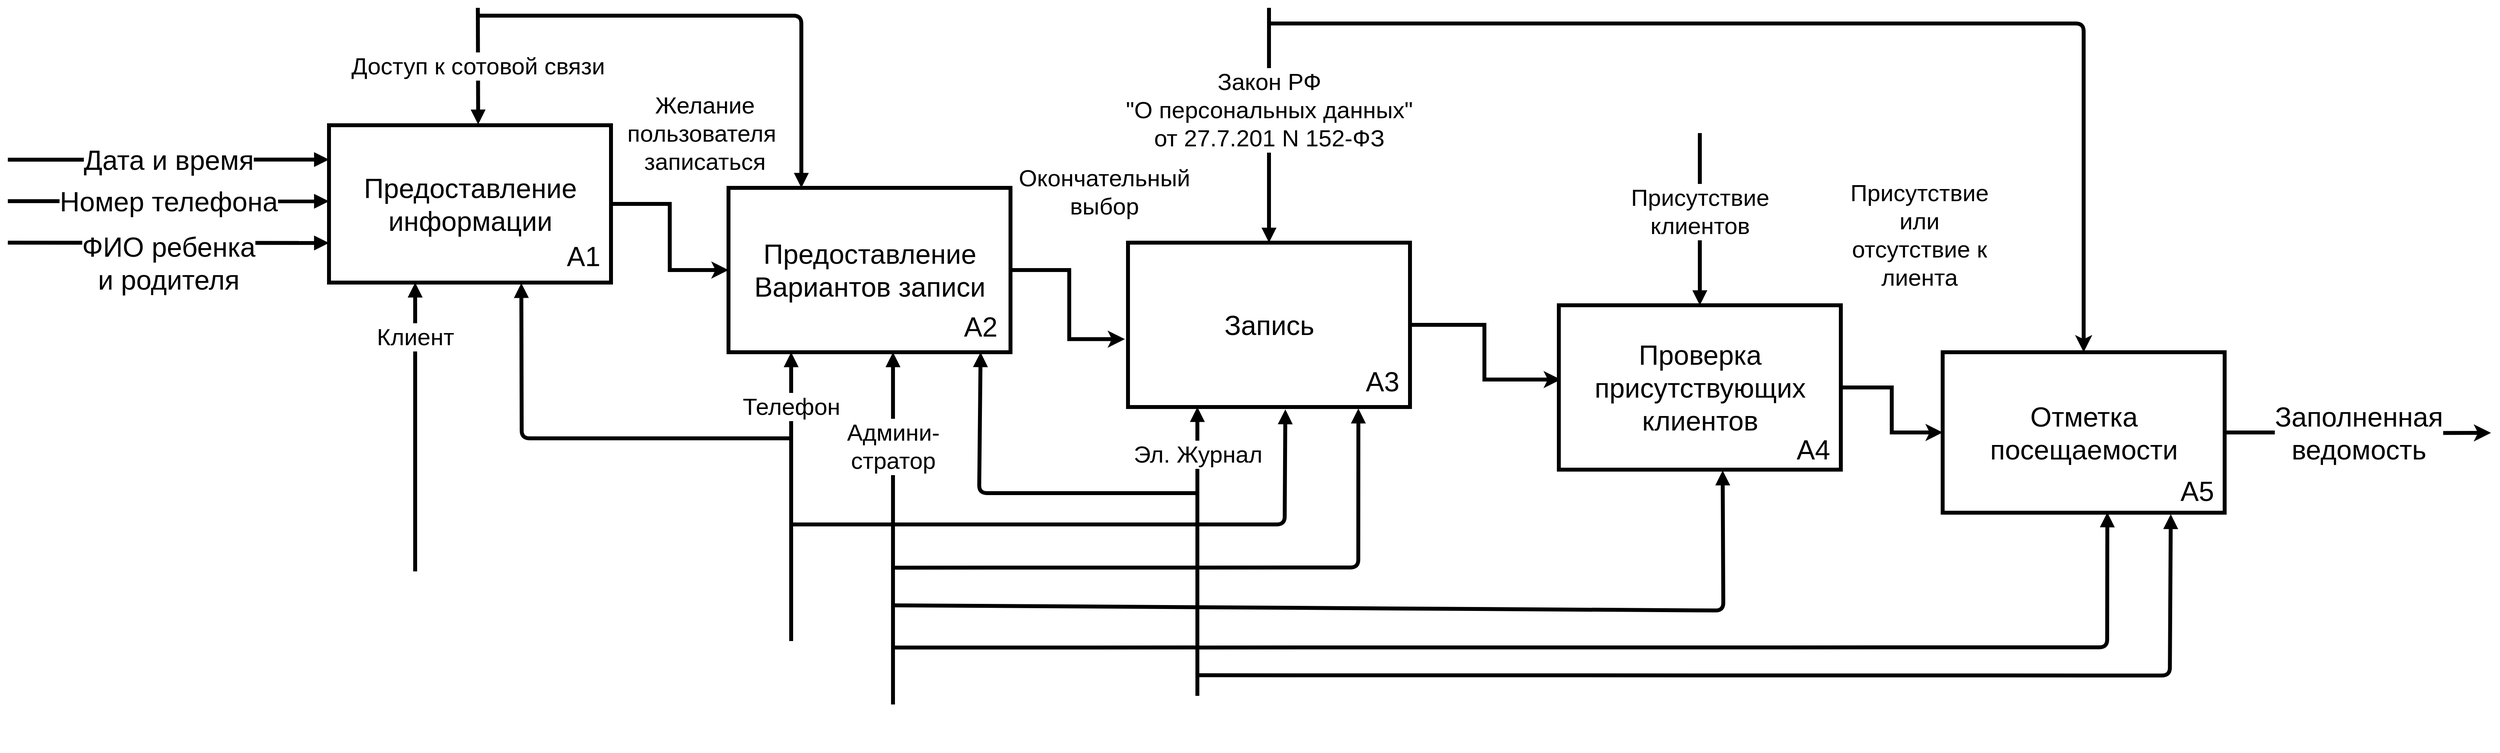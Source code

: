 <mxfile version="13.2.6" type="github">
  <diagram id="r2WOxa1OTgLHFSzW5tOL" name="Page-1">
    <mxGraphModel dx="3243" dy="2671" grid="1" gridSize="10" guides="1" tooltips="1" connect="1" arrows="1" fold="1" page="1" pageScale="1" pageWidth="827" pageHeight="1169" math="0" shadow="0">
      <root>
        <mxCell id="0" />
        <mxCell id="1" parent="0" />
        <mxCell id="XJdaQYIrMkw_D2AOIKlU-45" style="edgeStyle=orthogonalEdgeStyle;rounded=0;orthogonalLoop=1;jettySize=auto;html=1;entryX=0;entryY=0.5;entryDx=0;entryDy=0;fontSize=35;strokeWidth=5;" edge="1" parent="1" source="XJdaQYIrMkw_D2AOIKlU-33" target="XJdaQYIrMkw_D2AOIKlU-34">
          <mxGeometry relative="1" as="geometry" />
        </mxCell>
        <mxCell id="XJdaQYIrMkw_D2AOIKlU-33" value="&lt;font style=&quot;font-size: 35px;&quot;&gt;Предоставление&lt;br style=&quot;font-size: 35px;&quot;&gt;информации&lt;br style=&quot;font-size: 35px;&quot;&gt;&lt;/font&gt;" style="html=1;strokeWidth=5;fontSize=35;" vertex="1" parent="1">
          <mxGeometry x="-30" y="1370" width="360" height="201" as="geometry" />
        </mxCell>
        <mxCell id="XJdaQYIrMkw_D2AOIKlU-51" style="edgeStyle=orthogonalEdgeStyle;rounded=0;orthogonalLoop=1;jettySize=auto;html=1;entryX=-0.011;entryY=0.587;entryDx=0;entryDy=0;entryPerimeter=0;strokeWidth=5;fontSize=35;" edge="1" parent="1" source="XJdaQYIrMkw_D2AOIKlU-34" target="XJdaQYIrMkw_D2AOIKlU-50">
          <mxGeometry relative="1" as="geometry" />
        </mxCell>
        <mxCell id="XJdaQYIrMkw_D2AOIKlU-34" value="&lt;font style=&quot;font-size: 35px;&quot;&gt;Предоставление&lt;br style=&quot;font-size: 35px;&quot;&gt;Вариантов записи&lt;br style=&quot;font-size: 35px;&quot;&gt;&lt;/font&gt;" style="html=1;strokeWidth=5;fontSize=35;" vertex="1" parent="1">
          <mxGeometry x="480" y="1450" width="360" height="210" as="geometry" />
        </mxCell>
        <mxCell id="XJdaQYIrMkw_D2AOIKlU-64" style="edgeStyle=orthogonalEdgeStyle;rounded=0;orthogonalLoop=1;jettySize=auto;html=1;entryX=0;entryY=0.5;entryDx=0;entryDy=0;strokeWidth=5;fontSize=35;" edge="1" parent="1" source="XJdaQYIrMkw_D2AOIKlU-36" target="XJdaQYIrMkw_D2AOIKlU-38">
          <mxGeometry relative="1" as="geometry" />
        </mxCell>
        <mxCell id="XJdaQYIrMkw_D2AOIKlU-36" value="&lt;div style=&quot;font-size: 35px;&quot;&gt;&lt;font style=&quot;font-size: 35px;&quot;&gt;Проверка &lt;br style=&quot;font-size: 35px;&quot;&gt;&lt;/font&gt;&lt;/div&gt;&lt;div style=&quot;font-size: 35px;&quot;&gt;&lt;font style=&quot;font-size: 35px;&quot;&gt;присутствующих&lt;/font&gt;&lt;/div&gt;&lt;div style=&quot;font-size: 35px;&quot;&gt;&lt;font style=&quot;font-size: 35px;&quot;&gt;клиентов&lt;br style=&quot;font-size: 35px;&quot;&gt;&lt;/font&gt;&lt;/div&gt;" style="html=1;strokeWidth=5;fontSize=35;" vertex="1" parent="1">
          <mxGeometry x="1540" y="1600" width="360" height="210" as="geometry" />
        </mxCell>
        <mxCell id="XJdaQYIrMkw_D2AOIKlU-37" value="" style="group;fontSize=35;" vertex="1" connectable="0" parent="1">
          <mxGeometry x="2000" y="1660" width="360" height="205" as="geometry" />
        </mxCell>
        <mxCell id="XJdaQYIrMkw_D2AOIKlU-38" value="&lt;div style=&quot;font-size: 35px;&quot;&gt;&lt;font style=&quot;font-size: 35px;&quot;&gt;Отметка &lt;br style=&quot;font-size: 35px;&quot;&gt;&lt;/font&gt;&lt;/div&gt;&lt;div style=&quot;font-size: 35px;&quot;&gt;&lt;font style=&quot;font-size: 35px;&quot;&gt;посещаемости&lt;br style=&quot;font-size: 35px;&quot;&gt;&lt;/font&gt;&lt;/div&gt;" style="html=1;strokeWidth=5;fontSize=35;" vertex="1" parent="XJdaQYIrMkw_D2AOIKlU-37">
          <mxGeometry x="30" width="360" height="205.0" as="geometry" />
        </mxCell>
        <mxCell id="XJdaQYIrMkw_D2AOIKlU-39" value="&lt;br style=&quot;font-size: 35px;&quot;&gt;&lt;font style=&quot;font-size: 35px;&quot;&gt;А5&lt;/font&gt;" style="text;html=1;strokeColor=none;fillColor=none;align=center;verticalAlign=middle;whiteSpace=wrap;rounded=0;fontSize=35;" vertex="1" parent="XJdaQYIrMkw_D2AOIKlU-37">
          <mxGeometry x="330" y="130" width="50" height="51.25" as="geometry" />
        </mxCell>
        <mxCell id="XJdaQYIrMkw_D2AOIKlU-40" value="&lt;font style=&quot;font-size: 35px;&quot;&gt;&lt;font style=&quot;font-size: 35px;&quot;&gt;Дата и время&lt;/font&gt;&lt;br style=&quot;font-size: 35px;&quot;&gt;&lt;/font&gt;" style="endArrow=block;endFill=1;endSize=6;html=1;strokeWidth=5;entryX=0;entryY=0.167;entryDx=0;entryDy=0;entryPerimeter=0;fontSize=35;" edge="1" parent="1">
          <mxGeometry width="100" relative="1" as="geometry">
            <mxPoint x="-440" y="1414" as="sourcePoint" />
            <mxPoint x="-30.0" y="1413.86" as="targetPoint" />
          </mxGeometry>
        </mxCell>
        <mxCell id="XJdaQYIrMkw_D2AOIKlU-41" value="&lt;font style=&quot;font-size: 35px;&quot;&gt;&lt;font style=&quot;font-size: 35px;&quot;&gt;Номер телефона&lt;/font&gt;&lt;br style=&quot;font-size: 35px;&quot;&gt;&lt;/font&gt;" style="endArrow=block;endFill=1;endSize=6;html=1;strokeWidth=5;entryX=0;entryY=0.5;entryDx=0;entryDy=0;fontSize=35;" edge="1" parent="1">
          <mxGeometry width="100" relative="1" as="geometry">
            <mxPoint x="-440" y="1467" as="sourcePoint" />
            <mxPoint x="-30.0" y="1467.14" as="targetPoint" />
          </mxGeometry>
        </mxCell>
        <mxCell id="XJdaQYIrMkw_D2AOIKlU-42" value="&lt;div style=&quot;font-size: 35px;&quot;&gt;&lt;font style=&quot;font-size: 35px;&quot;&gt;&lt;font style=&quot;font-size: 35px;&quot;&gt;ФИО ребенка &lt;br style=&quot;font-size: 35px;&quot;&gt;&lt;/font&gt;&lt;/font&gt;&lt;/div&gt;&lt;div style=&quot;font-size: 35px;&quot;&gt;&lt;font style=&quot;font-size: 35px;&quot;&gt;&lt;font style=&quot;font-size: 35px;&quot;&gt;и родителя&lt;/font&gt;&lt;/font&gt;&lt;/div&gt;" style="endArrow=block;endFill=1;endSize=6;html=1;strokeWidth=5;entryX=0;entryY=0.833;entryDx=0;entryDy=0;entryPerimeter=0;fontSize=35;" edge="1" parent="1">
          <mxGeometry x="-0.001" y="-26" width="100" relative="1" as="geometry">
            <mxPoint x="-440" y="1520" as="sourcePoint" />
            <mxPoint x="-30.0" y="1520.42" as="targetPoint" />
            <mxPoint as="offset" />
          </mxGeometry>
        </mxCell>
        <mxCell id="XJdaQYIrMkw_D2AOIKlU-43" value="&lt;font style=&quot;font-size: 30px;&quot;&gt;Клиент&lt;/font&gt;" style="endArrow=block;endFill=1;endSize=6;html=1;strokeWidth=5;entryX=0.471;entryY=1.003;entryDx=0;entryDy=0;entryPerimeter=0;fontSize=30;" edge="1" parent="1">
          <mxGeometry x="0.626" width="100" relative="1" as="geometry">
            <mxPoint x="80" y="1940" as="sourcePoint" />
            <mxPoint x="80.0" y="1571.0" as="targetPoint" />
            <mxPoint as="offset" />
          </mxGeometry>
        </mxCell>
        <mxCell id="XJdaQYIrMkw_D2AOIKlU-46" value="&lt;span style=&quot;font-size: 30px&quot;&gt;Желание пользователя&amp;nbsp;&lt;br style=&quot;font-size: 30px;&quot;&gt;записаться&lt;br style=&quot;font-size: 30px;&quot;&gt;&lt;/span&gt;" style="text;html=1;strokeColor=none;fillColor=none;align=center;verticalAlign=middle;whiteSpace=wrap;rounded=0;fontSize=30;" vertex="1" parent="1">
          <mxGeometry x="350" y="1330" width="200" height="100" as="geometry" />
        </mxCell>
        <mxCell id="XJdaQYIrMkw_D2AOIKlU-47" value="&lt;font style=&quot;font-size: 30px;&quot;&gt;&lt;font style=&quot;font-size: 30px;&quot;&gt;Доступ к сотовой связи&lt;/font&gt;&lt;br style=&quot;font-size: 30px;&quot;&gt;&lt;/font&gt;" style="endArrow=block;endFill=1;endSize=6;html=1;strokeWidth=5;entryX=0.467;entryY=-0.006;entryDx=0;entryDy=0;entryPerimeter=0;fontSize=30;" edge="1" parent="1">
          <mxGeometry width="100" relative="1" as="geometry">
            <mxPoint x="160" y="1220" as="sourcePoint" />
            <mxPoint x="160.44" y="1369.04" as="targetPoint" />
          </mxGeometry>
        </mxCell>
        <mxCell id="XJdaQYIrMkw_D2AOIKlU-48" value="&lt;font style=&quot;font-size: 30px;&quot;&gt;&lt;br style=&quot;font-size: 30px;&quot;&gt;&lt;/font&gt;" style="endArrow=block;endFill=1;endSize=6;html=1;strokeWidth=5;fontSize=30;" edge="1" parent="1">
          <mxGeometry x="-0.222" y="-80" width="100" relative="1" as="geometry">
            <mxPoint x="161" y="1230" as="sourcePoint" />
            <mxPoint x="573" y="1450" as="targetPoint" />
            <Array as="points">
              <mxPoint x="241" y="1230" />
              <mxPoint x="573" y="1230" />
            </Array>
            <mxPoint as="offset" />
          </mxGeometry>
        </mxCell>
        <mxCell id="XJdaQYIrMkw_D2AOIKlU-59" style="edgeStyle=orthogonalEdgeStyle;rounded=0;orthogonalLoop=1;jettySize=auto;html=1;entryX=0.007;entryY=0.452;entryDx=0;entryDy=0;entryPerimeter=0;strokeWidth=5;fontSize=35;" edge="1" parent="1" source="XJdaQYIrMkw_D2AOIKlU-50" target="XJdaQYIrMkw_D2AOIKlU-36">
          <mxGeometry relative="1" as="geometry" />
        </mxCell>
        <mxCell id="XJdaQYIrMkw_D2AOIKlU-50" value="&lt;font style=&quot;font-size: 35px;&quot;&gt;Запись&lt;br style=&quot;font-size: 35px;&quot;&gt;&lt;/font&gt;" style="html=1;strokeWidth=5;fontSize=35;" vertex="1" parent="1">
          <mxGeometry x="990" y="1520" width="360" height="210" as="geometry" />
        </mxCell>
        <mxCell id="XJdaQYIrMkw_D2AOIKlU-53" value="&lt;font style=&quot;font-size: 30px&quot;&gt;Окончательный выбор&lt;/font&gt;" style="text;html=1;strokeColor=none;fillColor=none;align=center;verticalAlign=middle;whiteSpace=wrap;rounded=0;fontSize=30;" vertex="1" parent="1">
          <mxGeometry x="860" y="1420" width="200" height="70" as="geometry" />
        </mxCell>
        <mxCell id="XJdaQYIrMkw_D2AOIKlU-54" value="&lt;font style=&quot;font-size: 30px&quot;&gt;Телефон&lt;/font&gt;" style="endArrow=block;endFill=1;endSize=6;html=1;strokeWidth=5;entryX=0.471;entryY=1.003;entryDx=0;entryDy=0;entryPerimeter=0;fontSize=30;" edge="1" parent="1">
          <mxGeometry x="0.626" width="100" relative="1" as="geometry">
            <mxPoint x="560" y="2029" as="sourcePoint" />
            <mxPoint x="560" y="1660" as="targetPoint" />
            <mxPoint as="offset" />
          </mxGeometry>
        </mxCell>
        <mxCell id="XJdaQYIrMkw_D2AOIKlU-55" value="&lt;font style=&quot;font-size: 30px;&quot;&gt;&lt;br style=&quot;font-size: 30px;&quot;&gt;&lt;/font&gt;" style="endArrow=block;endFill=1;endSize=6;html=1;strokeWidth=5;fontSize=30;entryX=0.682;entryY=1.003;entryDx=0;entryDy=0;entryPerimeter=0;" edge="1" parent="1" target="XJdaQYIrMkw_D2AOIKlU-33">
          <mxGeometry x="-0.222" y="-80" width="100" relative="1" as="geometry">
            <mxPoint x="560" y="1770" as="sourcePoint" />
            <mxPoint x="442" y="2030" as="targetPoint" />
            <Array as="points">
              <mxPoint x="420" y="1770" />
              <mxPoint x="216" y="1770" />
            </Array>
            <mxPoint as="offset" />
          </mxGeometry>
        </mxCell>
        <mxCell id="XJdaQYIrMkw_D2AOIKlU-56" value="&lt;div&gt;&lt;font style=&quot;font-size: 30px&quot;&gt;Админи-&lt;/font&gt;&lt;/div&gt;&lt;div&gt;&lt;font style=&quot;font-size: 30px&quot;&gt;стратор&lt;/font&gt;&lt;/div&gt;" style="endArrow=block;endFill=1;endSize=6;html=1;strokeWidth=5;entryX=0.471;entryY=1.003;entryDx=0;entryDy=0;entryPerimeter=0;fontSize=30;" edge="1" parent="1">
          <mxGeometry x="0.467" width="100" relative="1" as="geometry">
            <mxPoint x="690" y="2110" as="sourcePoint" />
            <mxPoint x="690" y="1660" as="targetPoint" />
            <mxPoint as="offset" />
          </mxGeometry>
        </mxCell>
        <mxCell id="XJdaQYIrMkw_D2AOIKlU-57" value="Эл. Журнал" style="endArrow=block;endFill=1;endSize=6;html=1;strokeWidth=5;entryX=0.471;entryY=1.003;entryDx=0;entryDy=0;entryPerimeter=0;fontSize=30;" edge="1" parent="1">
          <mxGeometry x="0.675" width="100" relative="1" as="geometry">
            <mxPoint x="1078.57" y="2099" as="sourcePoint" />
            <mxPoint x="1078.57" y="1730" as="targetPoint" />
            <mxPoint as="offset" />
          </mxGeometry>
        </mxCell>
        <mxCell id="XJdaQYIrMkw_D2AOIKlU-58" value="&lt;font style=&quot;font-size: 30px;&quot;&gt;&lt;br style=&quot;font-size: 30px;&quot;&gt;&lt;/font&gt;" style="endArrow=block;endFill=1;endSize=6;html=1;strokeWidth=5;fontSize=30;entryX=0.894;entryY=1;entryDx=0;entryDy=0;entryPerimeter=0;" edge="1" parent="1" target="XJdaQYIrMkw_D2AOIKlU-34">
          <mxGeometry x="-0.222" y="-80" width="100" relative="1" as="geometry">
            <mxPoint x="1080" y="1840" as="sourcePoint" />
            <mxPoint x="735.52" y="1740.003" as="targetPoint" />
            <Array as="points">
              <mxPoint x="800" y="1840" />
            </Array>
            <mxPoint as="offset" />
          </mxGeometry>
        </mxCell>
        <mxCell id="XJdaQYIrMkw_D2AOIKlU-61" value="&lt;font style=&quot;font-size: 30px;&quot;&gt;&lt;div style=&quot;font-size: 30px;&quot;&gt;Закон РФ&lt;/div&gt;&lt;div style=&quot;font-size: 30px;&quot;&gt;&quot;О персональных данных&quot;&lt;/div&gt;&lt;div style=&quot;font-size: 30px;&quot;&gt;от 27.7.201 N 152-ФЗ&lt;/div&gt;&lt;/font&gt;" style="endArrow=block;endFill=1;endSize=6;html=1;strokeWidth=5;entryX=0.5;entryY=0;entryDx=0;entryDy=0;fontSize=30;" edge="1" parent="1" target="XJdaQYIrMkw_D2AOIKlU-50">
          <mxGeometry x="-0.133" width="100" relative="1" as="geometry">
            <mxPoint x="1170" y="1220" as="sourcePoint" />
            <mxPoint x="1169.01" y="1509.52" as="targetPoint" />
            <mxPoint as="offset" />
          </mxGeometry>
        </mxCell>
        <mxCell id="XJdaQYIrMkw_D2AOIKlU-63" value="&lt;div&gt;&lt;font style=&quot;font-size: 30px&quot;&gt;Присутствие &lt;br&gt;&lt;/font&gt;&lt;/div&gt;&lt;div&gt;&lt;font style=&quot;font-size: 30px&quot;&gt;клиентов &lt;/font&gt;&lt;/div&gt;" style="endArrow=block;endFill=1;endSize=6;html=1;strokeWidth=5;entryX=0.5;entryY=0;entryDx=0;entryDy=0;fontSize=30;" edge="1" parent="1" target="XJdaQYIrMkw_D2AOIKlU-36">
          <mxGeometry x="-0.091" width="100" relative="1" as="geometry">
            <mxPoint x="1720" y="1380" as="sourcePoint" />
            <mxPoint x="1770.0" y="1600.005" as="targetPoint" />
            <mxPoint as="offset" />
            <Array as="points" />
          </mxGeometry>
        </mxCell>
        <mxCell id="XJdaQYIrMkw_D2AOIKlU-65" value="&lt;div&gt;Присутствие &lt;br&gt;&lt;/div&gt;&lt;div&gt;или &lt;br&gt;&lt;/div&gt;&lt;div&gt;отсутствие к&lt;/div&gt;&lt;div&gt;лиента&lt;/div&gt;" style="edgeLabel;html=1;align=center;verticalAlign=middle;resizable=0;points=[];fontSize=30;" vertex="1" connectable="0" parent="1">
          <mxGeometry x="2000" y="1510.0" as="geometry" />
        </mxCell>
        <mxCell id="XJdaQYIrMkw_D2AOIKlU-66" value="" style="endArrow=classic;html=1;strokeWidth=5;fontSize=35;entryX=0.5;entryY=0;entryDx=0;entryDy=0;" edge="1" parent="1" target="XJdaQYIrMkw_D2AOIKlU-38">
          <mxGeometry width="50" height="50" relative="1" as="geometry">
            <mxPoint x="1170" y="1240" as="sourcePoint" />
            <mxPoint x="1490" y="1000" as="targetPoint" />
            <Array as="points">
              <mxPoint x="2210" y="1240" />
            </Array>
          </mxGeometry>
        </mxCell>
        <mxCell id="XJdaQYIrMkw_D2AOIKlU-67" style="edgeStyle=orthogonalEdgeStyle;rounded=0;orthogonalLoop=1;jettySize=auto;html=1;strokeWidth=5;fontSize=35;" edge="1" parent="1" source="XJdaQYIrMkw_D2AOIKlU-38">
          <mxGeometry relative="1" as="geometry">
            <mxPoint x="2730" y="1763" as="targetPoint" />
          </mxGeometry>
        </mxCell>
        <mxCell id="XJdaQYIrMkw_D2AOIKlU-68" value="&lt;div&gt;Заполненная&lt;/div&gt;&lt;div&gt;ведомость&lt;br&gt;&lt;/div&gt;" style="edgeLabel;html=1;align=center;verticalAlign=middle;resizable=0;points=[];fontSize=35;" vertex="1" connectable="0" parent="XJdaQYIrMkw_D2AOIKlU-67">
          <mxGeometry x="0.237" y="4" relative="1" as="geometry">
            <mxPoint x="-39.6" y="3.5" as="offset" />
          </mxGeometry>
        </mxCell>
        <mxCell id="XJdaQYIrMkw_D2AOIKlU-69" value="&lt;br style=&quot;font-size: 35px&quot;&gt;&lt;font style=&quot;font-size: 35px&quot;&gt;А4&lt;/font&gt;" style="text;html=1;strokeColor=none;fillColor=none;align=center;verticalAlign=middle;whiteSpace=wrap;rounded=0;fontSize=35;" vertex="1" parent="1">
          <mxGeometry x="1840" y="1736.88" width="50" height="51.25" as="geometry" />
        </mxCell>
        <mxCell id="XJdaQYIrMkw_D2AOIKlU-70" value="&lt;br style=&quot;font-size: 35px&quot;&gt;&lt;font style=&quot;font-size: 35px&quot;&gt;А3&lt;/font&gt;" style="text;html=1;strokeColor=none;fillColor=none;align=center;verticalAlign=middle;whiteSpace=wrap;rounded=0;fontSize=35;" vertex="1" parent="1">
          <mxGeometry x="1290" y="1650" width="50" height="51.25" as="geometry" />
        </mxCell>
        <mxCell id="XJdaQYIrMkw_D2AOIKlU-71" value="&lt;br style=&quot;font-size: 35px&quot;&gt;&lt;font style=&quot;font-size: 35px&quot;&gt;А2&lt;/font&gt;" style="text;html=1;strokeColor=none;fillColor=none;align=center;verticalAlign=middle;whiteSpace=wrap;rounded=0;fontSize=35;" vertex="1" parent="1">
          <mxGeometry x="777" y="1580" width="50" height="51.25" as="geometry" />
        </mxCell>
        <mxCell id="XJdaQYIrMkw_D2AOIKlU-72" value="&lt;br style=&quot;font-size: 35px&quot;&gt;&lt;font style=&quot;font-size: 35px&quot;&gt;А1&lt;/font&gt;" style="text;html=1;strokeColor=none;fillColor=none;align=center;verticalAlign=middle;whiteSpace=wrap;rounded=0;fontSize=35;" vertex="1" parent="1">
          <mxGeometry x="270" y="1490" width="50" height="51.25" as="geometry" />
        </mxCell>
        <mxCell id="XJdaQYIrMkw_D2AOIKlU-73" value="&lt;font style=&quot;font-size: 30px;&quot;&gt;&lt;br style=&quot;font-size: 30px;&quot;&gt;&lt;/font&gt;" style="endArrow=block;endFill=1;endSize=6;html=1;strokeWidth=5;fontSize=30;entryX=0.558;entryY=1.014;entryDx=0;entryDy=0;entryPerimeter=0;" edge="1" parent="1" target="XJdaQYIrMkw_D2AOIKlU-50">
          <mxGeometry x="-0.222" y="-80" width="100" relative="1" as="geometry">
            <mxPoint x="560" y="1880" as="sourcePoint" />
            <mxPoint x="610" y="1990.003" as="targetPoint" />
            <Array as="points">
              <mxPoint x="1190" y="1880" />
            </Array>
            <mxPoint as="offset" />
          </mxGeometry>
        </mxCell>
        <mxCell id="XJdaQYIrMkw_D2AOIKlU-74" value="&lt;font style=&quot;font-size: 30px;&quot;&gt;&lt;br style=&quot;font-size: 30px;&quot;&gt;&lt;/font&gt;" style="endArrow=block;endFill=1;endSize=6;html=1;strokeWidth=5;fontSize=30;entryX=0.817;entryY=1.009;entryDx=0;entryDy=0;entryPerimeter=0;" edge="1" parent="1" target="XJdaQYIrMkw_D2AOIKlU-50">
          <mxGeometry x="-0.222" y="-80" width="100" relative="1" as="geometry">
            <mxPoint x="689.12" y="1935.19" as="sourcePoint" />
            <mxPoint x="1320.0" y="1788.13" as="targetPoint" />
            <Array as="points">
              <mxPoint x="1284" y="1935" />
            </Array>
            <mxPoint as="offset" />
          </mxGeometry>
        </mxCell>
        <mxCell id="XJdaQYIrMkw_D2AOIKlU-75" value="&lt;font style=&quot;font-size: 30px;&quot;&gt;&lt;br style=&quot;font-size: 30px;&quot;&gt;&lt;/font&gt;" style="endArrow=block;endFill=1;endSize=6;html=1;strokeWidth=5;fontSize=30;entryX=0.581;entryY=1.005;entryDx=0;entryDy=0;entryPerimeter=0;" edge="1" parent="1" target="XJdaQYIrMkw_D2AOIKlU-36">
          <mxGeometry x="-0.222" y="-80" width="100" relative="1" as="geometry">
            <mxPoint x="689.12" y="1983.3" as="sourcePoint" />
            <mxPoint x="1284.12" y="1780.0" as="targetPoint" />
            <Array as="points">
              <mxPoint x="1750" y="1990" />
            </Array>
            <mxPoint as="offset" />
          </mxGeometry>
        </mxCell>
        <mxCell id="XJdaQYIrMkw_D2AOIKlU-76" value="&lt;font style=&quot;font-size: 30px;&quot;&gt;&lt;br style=&quot;font-size: 30px;&quot;&gt;&lt;/font&gt;" style="endArrow=block;endFill=1;endSize=6;html=1;strokeWidth=5;fontSize=30;entryX=0.584;entryY=0.998;entryDx=0;entryDy=0;entryPerimeter=0;" edge="1" parent="1" target="XJdaQYIrMkw_D2AOIKlU-38">
          <mxGeometry x="-0.222" y="-80" width="100" relative="1" as="geometry">
            <mxPoint x="689.12" y="2037.25" as="sourcePoint" />
            <mxPoint x="1749.16" y="1865.0" as="targetPoint" />
            <Array as="points">
              <mxPoint x="2240" y="2037" />
            </Array>
            <mxPoint as="offset" />
          </mxGeometry>
        </mxCell>
        <mxCell id="XJdaQYIrMkw_D2AOIKlU-77" value="&lt;font style=&quot;font-size: 30px;&quot;&gt;&lt;br style=&quot;font-size: 30px;&quot;&gt;&lt;/font&gt;" style="endArrow=block;endFill=1;endSize=6;html=1;strokeWidth=5;fontSize=30;entryX=0.809;entryY=1.009;entryDx=0;entryDy=0;entryPerimeter=0;" edge="1" parent="1" target="XJdaQYIrMkw_D2AOIKlU-38">
          <mxGeometry x="-0.222" y="-80" width="100" relative="1" as="geometry">
            <mxPoint x="1080" y="2072.66" as="sourcePoint" />
            <mxPoint x="2631.12" y="1900.0" as="targetPoint" />
            <Array as="points">
              <mxPoint x="2320" y="2073" />
            </Array>
            <mxPoint as="offset" />
          </mxGeometry>
        </mxCell>
      </root>
    </mxGraphModel>
  </diagram>
</mxfile>
